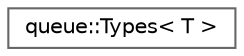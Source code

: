 digraph "类继承关系图"
{
 // LATEX_PDF_SIZE
  bgcolor="transparent";
  edge [fontname=Helvetica,fontsize=10,labelfontname=Helvetica,labelfontsize=10];
  node [fontname=Helvetica,fontsize=10,shape=box,height=0.2,width=0.4];
  rankdir="LR";
  Node0 [id="Node000000",label="queue::Types\< T \>",height=0.2,width=0.4,color="grey40", fillcolor="white", style="filled",URL="$structqueue_1_1_types.html",tooltip=" "];
}

